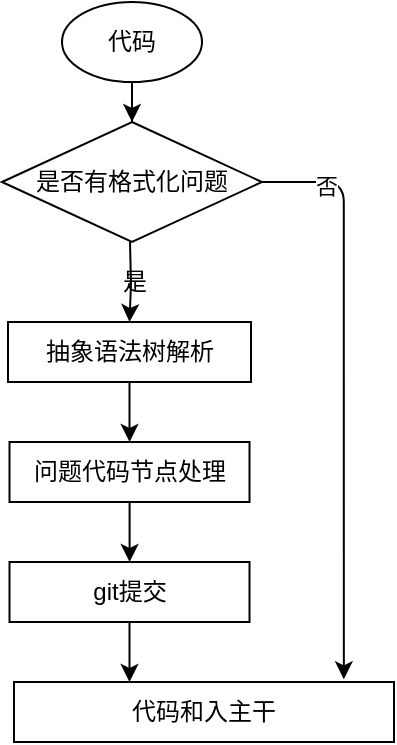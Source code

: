 <mxfile version="14.7.2" type="github" pages="2">
  <diagram id="oZ6OT-w0LU34OBG3YGw4" name="Page-1">
    <mxGraphModel dx="1055" dy="542" grid="1" gridSize="10" guides="1" tooltips="1" connect="1" arrows="1" fold="1" page="1" pageScale="1" pageWidth="827" pageHeight="1169" math="0" shadow="0">
      <root>
        <mxCell id="0" />
        <mxCell id="1" parent="0" />
        <mxCell id="bmSTbRMtAKye2mg7BdR1-6" value="" style="edgeStyle=orthogonalEdgeStyle;rounded=0;orthogonalLoop=1;jettySize=auto;html=1;" edge="1" parent="1" source="bmSTbRMtAKye2mg7BdR1-1" target="bmSTbRMtAKye2mg7BdR1-2">
          <mxGeometry relative="1" as="geometry" />
        </mxCell>
        <mxCell id="bmSTbRMtAKye2mg7BdR1-1" value="代码" style="ellipse;whiteSpace=wrap;html=1;" vertex="1" parent="1">
          <mxGeometry x="344" y="100" width="70" height="40" as="geometry" />
        </mxCell>
        <mxCell id="bmSTbRMtAKye2mg7BdR1-2" value="是否有格式化问题" style="rhombus;whiteSpace=wrap;html=1;" vertex="1" parent="1">
          <mxGeometry x="314" y="160" width="130" height="60" as="geometry" />
        </mxCell>
        <mxCell id="bmSTbRMtAKye2mg7BdR1-18" value="" style="edgeStyle=orthogonalEdgeStyle;rounded=0;orthogonalLoop=1;jettySize=auto;html=1;" edge="1" parent="1" source="bmSTbRMtAKye2mg7BdR1-3" target="bmSTbRMtAKye2mg7BdR1-4">
          <mxGeometry relative="1" as="geometry" />
        </mxCell>
        <mxCell id="bmSTbRMtAKye2mg7BdR1-3" value="抽象语法树解析" style="rounded=0;whiteSpace=wrap;html=1;" vertex="1" parent="1">
          <mxGeometry x="317" y="260" width="121.5" height="30" as="geometry" />
        </mxCell>
        <mxCell id="bmSTbRMtAKye2mg7BdR1-19" value="" style="edgeStyle=orthogonalEdgeStyle;rounded=0;orthogonalLoop=1;jettySize=auto;html=1;" edge="1" parent="1" source="bmSTbRMtAKye2mg7BdR1-4" target="bmSTbRMtAKye2mg7BdR1-5">
          <mxGeometry relative="1" as="geometry" />
        </mxCell>
        <mxCell id="bmSTbRMtAKye2mg7BdR1-4" value="问题代码节点处理" style="rounded=0;whiteSpace=wrap;html=1;" vertex="1" parent="1">
          <mxGeometry x="317.75" y="320" width="120" height="30" as="geometry" />
        </mxCell>
        <mxCell id="bmSTbRMtAKye2mg7BdR1-23" value="" style="edgeStyle=orthogonalEdgeStyle;rounded=0;orthogonalLoop=1;jettySize=auto;html=1;" edge="1" parent="1" source="bmSTbRMtAKye2mg7BdR1-5" target="bmSTbRMtAKye2mg7BdR1-21">
          <mxGeometry relative="1" as="geometry">
            <Array as="points">
              <mxPoint x="378" y="440" />
              <mxPoint x="378" y="440" />
            </Array>
          </mxGeometry>
        </mxCell>
        <mxCell id="bmSTbRMtAKye2mg7BdR1-5" value="git提交" style="rounded=0;whiteSpace=wrap;html=1;" vertex="1" parent="1">
          <mxGeometry x="317.75" y="380" width="120" height="30" as="geometry" />
        </mxCell>
        <mxCell id="bmSTbRMtAKye2mg7BdR1-14" value="" style="edgeStyle=orthogonalEdgeStyle;rounded=0;orthogonalLoop=1;jettySize=auto;html=1;entryX=0.5;entryY=0;entryDx=0;entryDy=0;" edge="1" parent="1" target="bmSTbRMtAKye2mg7BdR1-3">
          <mxGeometry relative="1" as="geometry">
            <mxPoint x="378" y="220" as="sourcePoint" />
            <mxPoint x="378" y="240" as="targetPoint" />
          </mxGeometry>
        </mxCell>
        <mxCell id="bmSTbRMtAKye2mg7BdR1-20" value="是" style="text;html=1;align=center;verticalAlign=middle;resizable=0;points=[];autosize=1;strokeColor=none;" vertex="1" parent="1">
          <mxGeometry x="365" y="230" width="30" height="20" as="geometry" />
        </mxCell>
        <mxCell id="bmSTbRMtAKye2mg7BdR1-21" value="代码和入主干" style="rounded=0;whiteSpace=wrap;html=1;" vertex="1" parent="1">
          <mxGeometry x="320" y="440" width="190" height="30" as="geometry" />
        </mxCell>
        <mxCell id="bmSTbRMtAKye2mg7BdR1-22" value="" style="edgeStyle=segmentEdgeStyle;endArrow=classic;html=1;entryX=0.868;entryY=-0.045;entryDx=0;entryDy=0;entryPerimeter=0;exitX=1;exitY=0.5;exitDx=0;exitDy=0;" edge="1" parent="1" source="bmSTbRMtAKye2mg7BdR1-2" target="bmSTbRMtAKye2mg7BdR1-21">
          <mxGeometry width="50" height="50" relative="1" as="geometry">
            <mxPoint x="414" y="120" as="sourcePoint" />
            <mxPoint x="464" y="70" as="targetPoint" />
          </mxGeometry>
        </mxCell>
        <mxCell id="bmSTbRMtAKye2mg7BdR1-24" value="否" style="edgeLabel;html=1;align=center;verticalAlign=middle;resizable=0;points=[];" vertex="1" connectable="0" parent="bmSTbRMtAKye2mg7BdR1-22">
          <mxGeometry x="-0.779" y="-2" relative="1" as="geometry">
            <mxPoint as="offset" />
          </mxGeometry>
        </mxCell>
      </root>
    </mxGraphModel>
  </diagram>
  <diagram id="RGy6wC8RKtWexvBUq6LR" name="遍历语法树">
    <mxGraphModel dx="1055" dy="542" grid="1" gridSize="10" guides="1" tooltips="1" connect="1" arrows="1" fold="1" page="1" pageScale="1" pageWidth="827" pageHeight="1169" math="0" shadow="0">
      <root>
        <mxCell id="0IxtqWDLejFDvcq7yaBE-0" />
        <mxCell id="0IxtqWDLejFDvcq7yaBE-1" parent="0IxtqWDLejFDvcq7yaBE-0" />
        <mxCell id="uiPB-gj4lBZh2_mtIpzg-0" value="" style="edgeStyle=orthogonalEdgeStyle;rounded=0;orthogonalLoop=1;jettySize=auto;html=1;" edge="1" parent="0IxtqWDLejFDvcq7yaBE-1" source="uiPB-gj4lBZh2_mtIpzg-1">
          <mxGeometry relative="1" as="geometry">
            <mxPoint x="379" y="190" as="targetPoint" />
          </mxGeometry>
        </mxCell>
        <mxCell id="uiPB-gj4lBZh2_mtIpzg-1" value="读取抽象语法树" style="ellipse;whiteSpace=wrap;html=1;" vertex="1" parent="0IxtqWDLejFDvcq7yaBE-1">
          <mxGeometry x="332" y="130" width="94" height="40" as="geometry" />
        </mxCell>
        <mxCell id="uiPB-gj4lBZh2_mtIpzg-3" value="" style="edgeStyle=orthogonalEdgeStyle;rounded=0;orthogonalLoop=1;jettySize=auto;html=1;" edge="1" parent="0IxtqWDLejFDvcq7yaBE-1" source="uiPB-gj4lBZh2_mtIpzg-4" target="uiPB-gj4lBZh2_mtIpzg-6">
          <mxGeometry relative="1" as="geometry" />
        </mxCell>
        <mxCell id="uiPB-gj4lBZh2_mtIpzg-4" value="与标准规则比较" style="rounded=0;whiteSpace=wrap;html=1;" vertex="1" parent="0IxtqWDLejFDvcq7yaBE-1">
          <mxGeometry x="317" y="250" width="121.5" height="30" as="geometry" />
        </mxCell>
        <mxCell id="uiPB-gj4lBZh2_mtIpzg-5" value="" style="edgeStyle=orthogonalEdgeStyle;rounded=0;orthogonalLoop=1;jettySize=auto;html=1;" edge="1" parent="0IxtqWDLejFDvcq7yaBE-1" source="uiPB-gj4lBZh2_mtIpzg-6">
          <mxGeometry relative="1" as="geometry">
            <mxPoint x="377.8" y="370" as="targetPoint" />
          </mxGeometry>
        </mxCell>
        <mxCell id="uiPB-gj4lBZh2_mtIpzg-6" value="添加或删除错误元素" style="rounded=0;whiteSpace=wrap;html=1;" vertex="1" parent="0IxtqWDLejFDvcq7yaBE-1">
          <mxGeometry x="317.75" y="310" width="120" height="30" as="geometry" />
        </mxCell>
        <mxCell id="uiPB-gj4lBZh2_mtIpzg-7" value="" style="edgeStyle=orthogonalEdgeStyle;rounded=0;orthogonalLoop=1;jettySize=auto;html=1;" edge="1" parent="0IxtqWDLejFDvcq7yaBE-1" target="uiPB-gj4lBZh2_mtIpzg-11">
          <mxGeometry relative="1" as="geometry">
            <Array as="points">
              <mxPoint x="377" y="430" />
              <mxPoint x="377" y="430" />
            </Array>
            <mxPoint x="377" y="420" as="sourcePoint" />
          </mxGeometry>
        </mxCell>
        <mxCell id="uiPB-gj4lBZh2_mtIpzg-17" value="是" style="edgeLabel;html=1;align=center;verticalAlign=middle;resizable=0;points=[];" vertex="1" connectable="0" parent="uiPB-gj4lBZh2_mtIpzg-7">
          <mxGeometry x="-0.123" y="1" relative="1" as="geometry">
            <mxPoint as="offset" />
          </mxGeometry>
        </mxCell>
        <mxCell id="uiPB-gj4lBZh2_mtIpzg-9" value="" style="edgeStyle=orthogonalEdgeStyle;rounded=0;orthogonalLoop=1;jettySize=auto;html=1;entryX=0.5;entryY=0;entryDx=0;entryDy=0;" edge="1" parent="0IxtqWDLejFDvcq7yaBE-1" target="uiPB-gj4lBZh2_mtIpzg-4">
          <mxGeometry relative="1" as="geometry">
            <mxPoint x="378" y="220" as="sourcePoint" />
            <mxPoint x="378" y="240" as="targetPoint" />
          </mxGeometry>
        </mxCell>
        <mxCell id="uiPB-gj4lBZh2_mtIpzg-11" value="结束" style="rounded=0;whiteSpace=wrap;html=1;" vertex="1" parent="0IxtqWDLejFDvcq7yaBE-1">
          <mxGeometry x="318.51" y="460" width="121" height="30" as="geometry" />
        </mxCell>
        <mxCell id="uiPB-gj4lBZh2_mtIpzg-14" value="深度优先遍历每个元素" style="rounded=0;whiteSpace=wrap;html=1;" vertex="1" parent="0IxtqWDLejFDvcq7yaBE-1">
          <mxGeometry x="313.63" y="190" width="130.75" height="30" as="geometry" />
        </mxCell>
        <mxCell id="uiPB-gj4lBZh2_mtIpzg-15" value="是否遍历完毕" style="html=1;whiteSpace=wrap;aspect=fixed;shape=isoRectangle;" vertex="1" parent="0IxtqWDLejFDvcq7yaBE-1">
          <mxGeometry x="331.09" y="370" width="93.33" height="56" as="geometry" />
        </mxCell>
        <mxCell id="uiPB-gj4lBZh2_mtIpzg-20" value="" style="edgeStyle=elbowEdgeStyle;elbow=vertical;endArrow=classic;html=1;exitX=0.996;exitY=0.474;exitDx=0;exitDy=0;exitPerimeter=0;entryX=1;entryY=0.5;entryDx=0;entryDy=0;" edge="1" parent="0IxtqWDLejFDvcq7yaBE-1" source="uiPB-gj4lBZh2_mtIpzg-15" target="uiPB-gj4lBZh2_mtIpzg-14">
          <mxGeometry width="50" height="50" relative="1" as="geometry">
            <mxPoint x="550" y="400" as="sourcePoint" />
            <mxPoint x="590" y="190" as="targetPoint" />
            <Array as="points">
              <mxPoint x="560" y="397" />
            </Array>
          </mxGeometry>
        </mxCell>
        <mxCell id="uiPB-gj4lBZh2_mtIpzg-21" value="否" style="edgeLabel;html=1;align=center;verticalAlign=middle;resizable=0;points=[];" vertex="1" connectable="0" parent="uiPB-gj4lBZh2_mtIpzg-20">
          <mxGeometry x="-0.698" y="3" relative="1" as="geometry">
            <mxPoint as="offset" />
          </mxGeometry>
        </mxCell>
      </root>
    </mxGraphModel>
  </diagram>
</mxfile>
